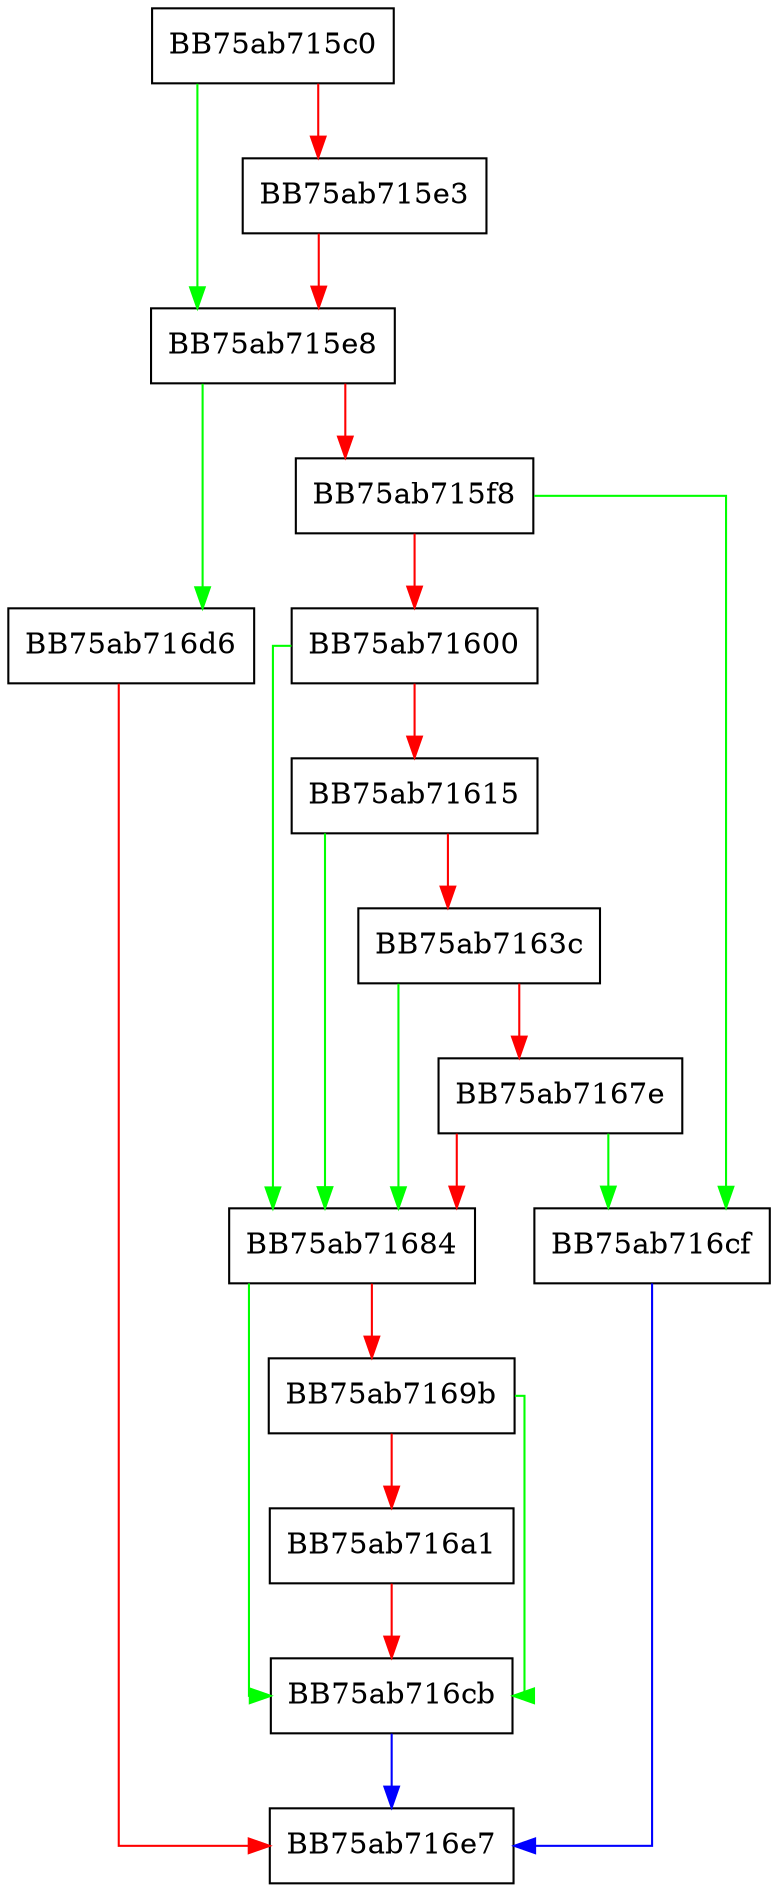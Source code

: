 digraph scfnAppendToFile {
  node [shape="box"];
  graph [splines=ortho];
  BB75ab715c0 -> BB75ab715e8 [color="green"];
  BB75ab715c0 -> BB75ab715e3 [color="red"];
  BB75ab715e3 -> BB75ab715e8 [color="red"];
  BB75ab715e8 -> BB75ab716d6 [color="green"];
  BB75ab715e8 -> BB75ab715f8 [color="red"];
  BB75ab715f8 -> BB75ab716cf [color="green"];
  BB75ab715f8 -> BB75ab71600 [color="red"];
  BB75ab71600 -> BB75ab71684 [color="green"];
  BB75ab71600 -> BB75ab71615 [color="red"];
  BB75ab71615 -> BB75ab71684 [color="green"];
  BB75ab71615 -> BB75ab7163c [color="red"];
  BB75ab7163c -> BB75ab71684 [color="green"];
  BB75ab7163c -> BB75ab7167e [color="red"];
  BB75ab7167e -> BB75ab716cf [color="green"];
  BB75ab7167e -> BB75ab71684 [color="red"];
  BB75ab71684 -> BB75ab716cb [color="green"];
  BB75ab71684 -> BB75ab7169b [color="red"];
  BB75ab7169b -> BB75ab716cb [color="green"];
  BB75ab7169b -> BB75ab716a1 [color="red"];
  BB75ab716a1 -> BB75ab716cb [color="red"];
  BB75ab716cb -> BB75ab716e7 [color="blue"];
  BB75ab716cf -> BB75ab716e7 [color="blue"];
  BB75ab716d6 -> BB75ab716e7 [color="red"];
}